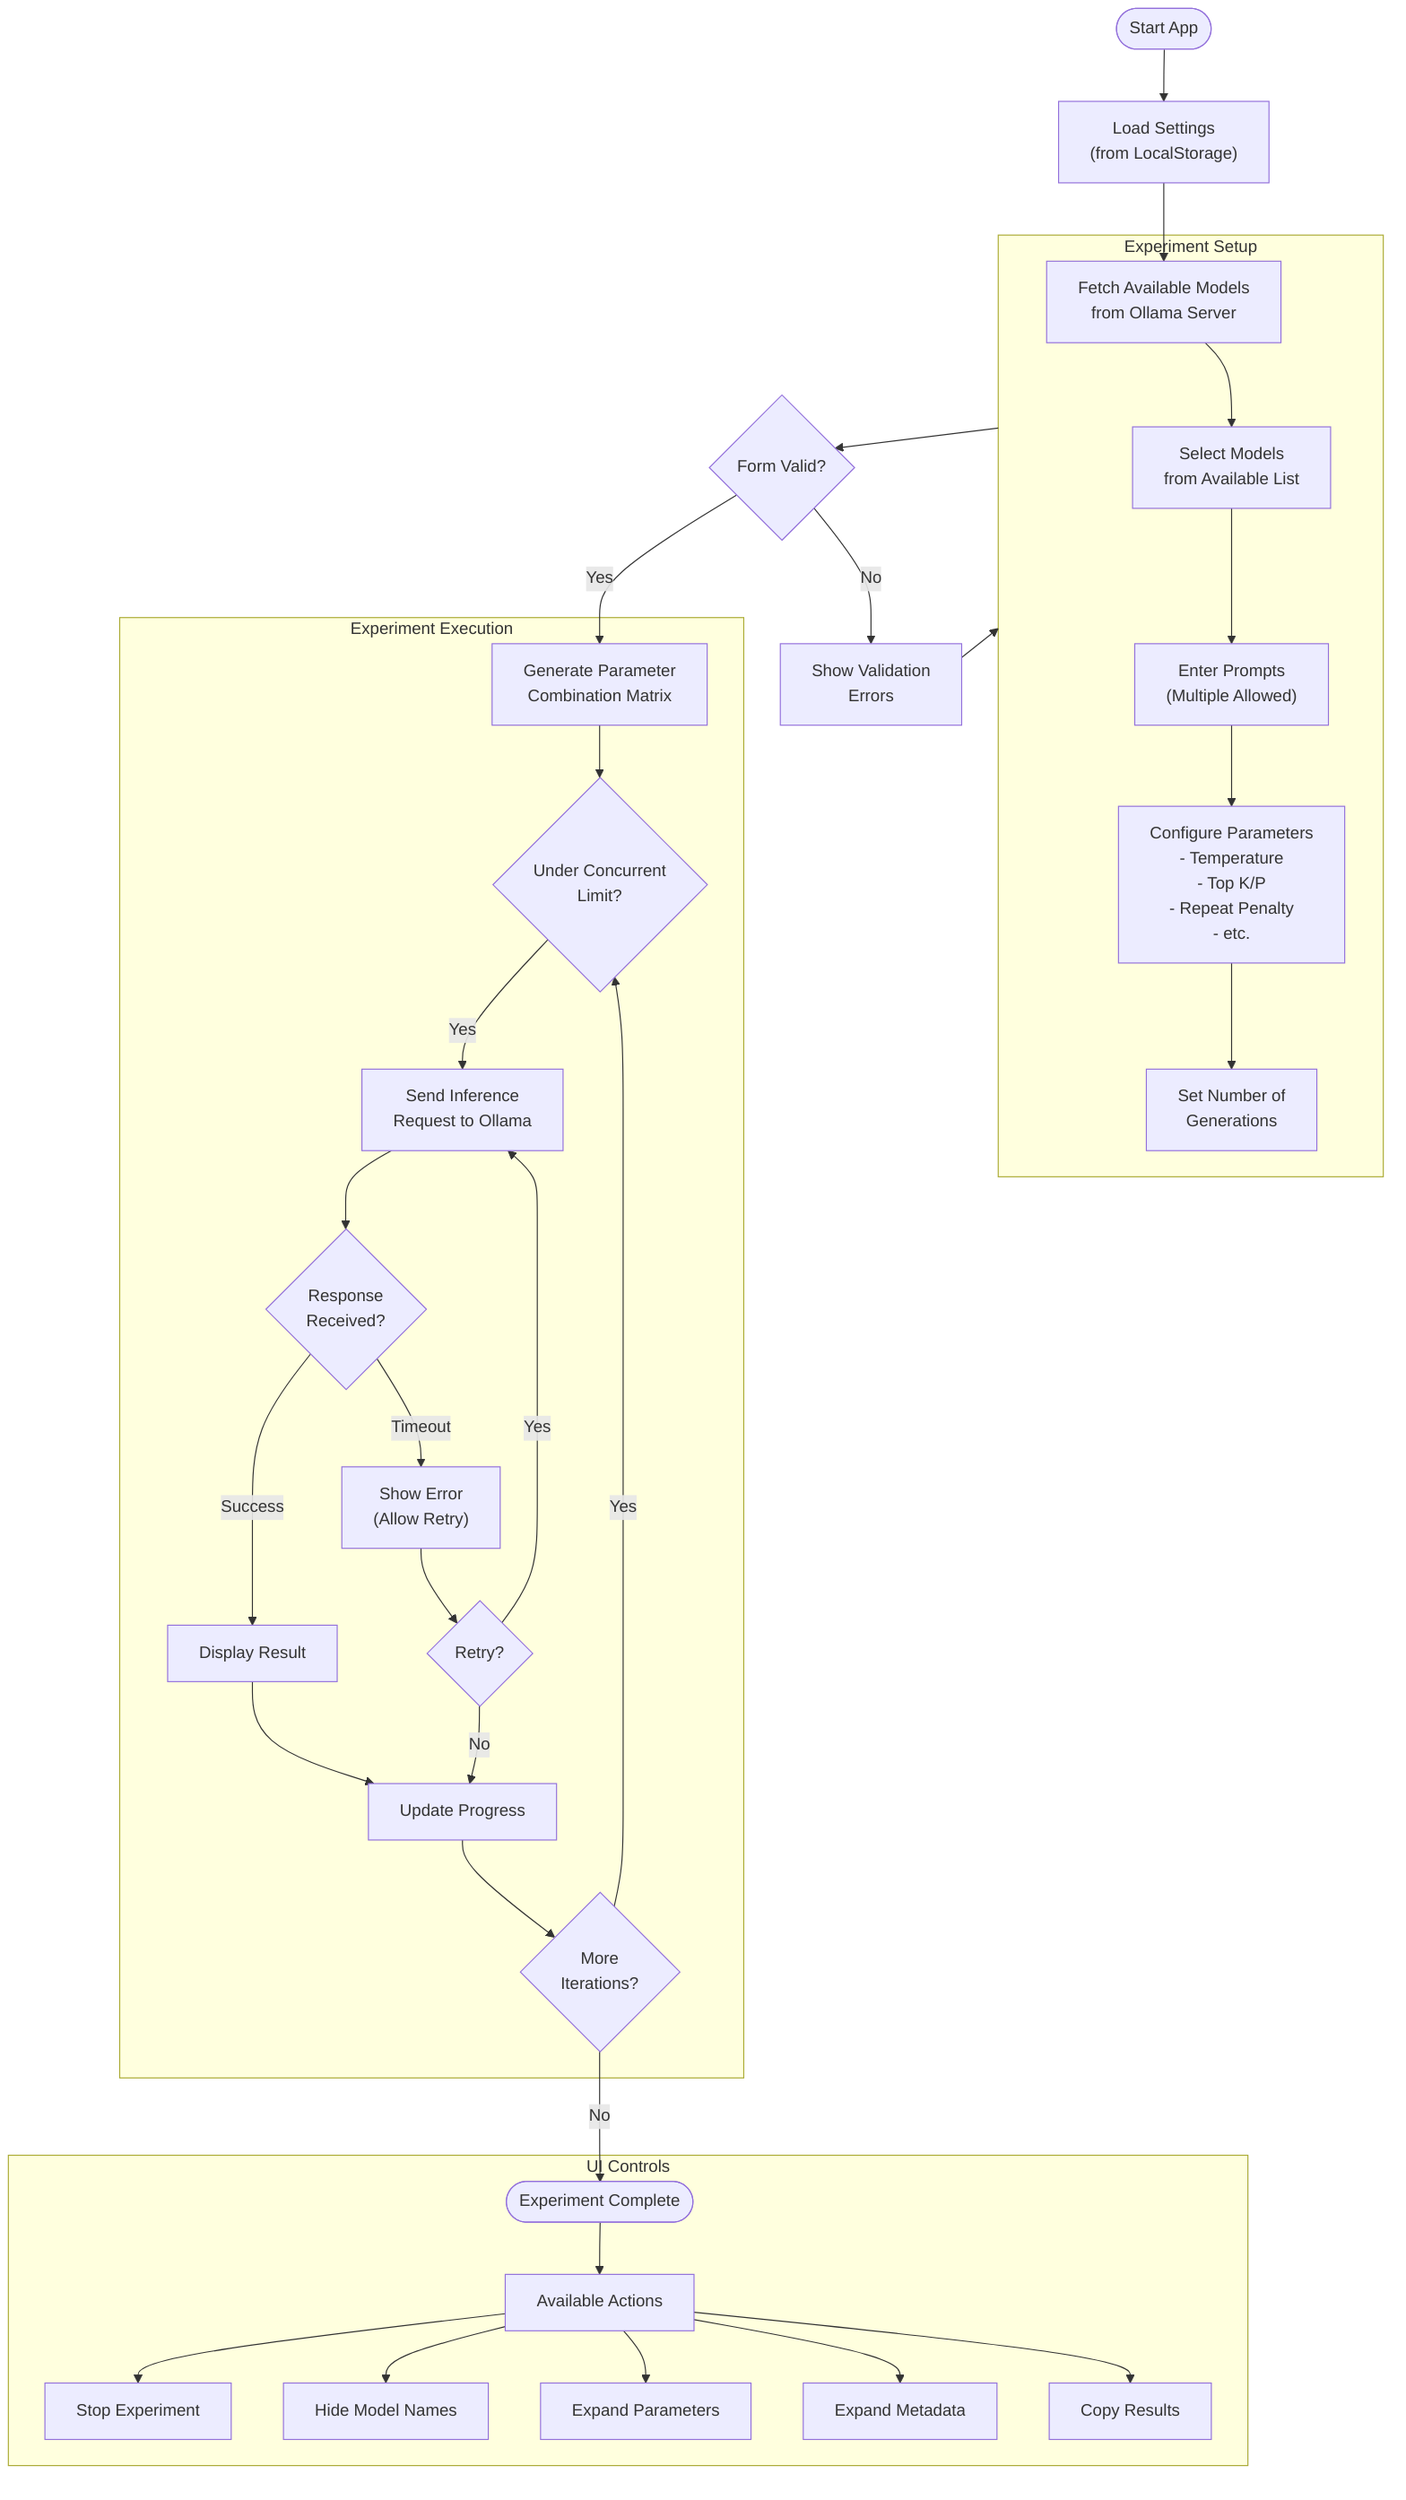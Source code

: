 flowchart TD
    Start([Start App]) --> Settings["Load Settings\n(from LocalStorage)"]
    Settings --> Models["Fetch Available Models\nfrom Ollama Server"]
    
    subgraph Setup ["Experiment Setup"]
        Models --> SelectModels["Select Models\nfrom Available List"]
        SelectModels --> EnterPrompts["Enter Prompts\n(Multiple Allowed)"]
        EnterPrompts --> ConfigureParams["Configure Parameters\n- Temperature\n- Top K/P\n- Repeat Penalty\n- etc."]
        ConfigureParams --> SetGenerations["Set Number of\nGenerations"]
    end

    Setup --> ValidateForm{"Form Valid?"}
    ValidateForm -->|No| ShowErrors["Show Validation\nErrors"]
    ShowErrors --> Setup
    
    ValidateForm -->|Yes| GenerateMatrix["Generate Parameter\nCombination Matrix"]
    
    subgraph Execution ["Experiment Execution"]
        GenerateMatrix --> ConcurrentCheck{"Under Concurrent\nLimit?"}
        ConcurrentCheck -->|Yes| SendRequest["Send Inference\nRequest to Ollama"]
        SendRequest --> WaitResponse{"Response\nReceived?"}
        WaitResponse -->|Timeout| ShowError["Show Error\n(Allow Retry)"]
        WaitResponse -->|Success| DisplayResult["Display Result"]
        DisplayResult --> UpdateProgress["Update Progress"]
        ShowError --> RetryOption{"Retry?"}
        RetryOption -->|Yes| SendRequest
        RetryOption -->|No| UpdateProgress
        UpdateProgress --> MoreIterations{"More\nIterations?"}
        MoreIterations -->|Yes| ConcurrentCheck
    end
    
    MoreIterations -->|No| Complete([Experiment Complete])
    
    subgraph UI ["UI Controls"]
        Complete --> Options["Available Actions"]
        Options --> StopExp["Stop Experiment"]
        Options --> HideModels["Hide Model Names"]
        Options --> ExpandParams["Expand Parameters"]
        Options --> ExpandMeta["Expand Metadata"]
        Options --> CopyResult["Copy Results"]
    end